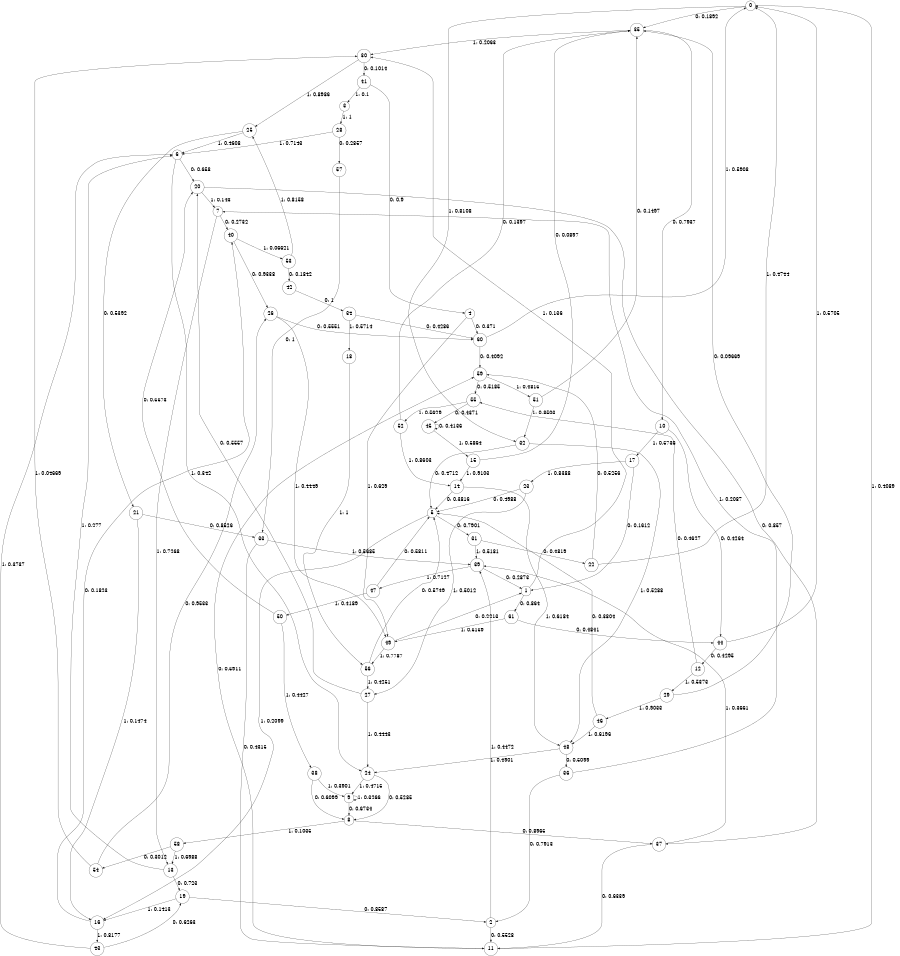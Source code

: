digraph "ch11randomL9" {
size = "6,8.5";
ratio = "fill";
node [shape = circle];
node [fontsize = 24];
edge [fontsize = 24];
0 -> 35 [label = "0: 0.1892   "];
0 -> 32 [label = "1: 0.8108   "];
1 -> 61 [label = "0: 0.864    "];
1 -> 30 [label = "1: 0.136    "];
2 -> 11 [label = "0: 0.5528   "];
2 -> 39 [label = "1: 0.4472   "];
3 -> 28 [label = "1: 1        "];
4 -> 60 [label = "0: 0.371    "];
4 -> 49 [label = "1: 0.629    "];
5 -> 31 [label = "0: 0.7901   "];
5 -> 16 [label = "1: 0.2099   "];
6 -> 20 [label = "0: 0.658    "];
6 -> 24 [label = "1: 0.342    "];
7 -> 40 [label = "0: 0.2732   "];
7 -> 13 [label = "1: 0.7268   "];
8 -> 37 [label = "0: 0.8965   "];
8 -> 58 [label = "1: 0.1035   "];
9 -> 8 [label = "0: 0.6734   "];
9 -> 9 [label = "1: 0.3266   "];
10 -> 44 [label = "0: 0.4264   "];
10 -> 17 [label = "1: 0.5736   "];
11 -> 59 [label = "0: 0.5911   "];
11 -> 0 [label = "1: 0.4089   "];
12 -> 55 [label = "0: 0.4627   "];
12 -> 29 [label = "1: 0.5373   "];
13 -> 19 [label = "0: 0.723    "];
13 -> 6 [label = "1: 0.277    "];
14 -> 5 [label = "0: 0.3816   "];
14 -> 48 [label = "1: 0.6184   "];
15 -> 35 [label = "0: 0.0897   "];
15 -> 14 [label = "1: 0.9103   "];
16 -> 40 [label = "0: 0.1823   "];
16 -> 43 [label = "1: 0.8177   "];
17 -> 1 [label = "0: 0.1612   "];
17 -> 23 [label = "1: 0.8388   "];
18 -> 56 [label = "1: 1        "];
19 -> 2 [label = "0: 0.8587   "];
19 -> 16 [label = "1: 0.1413   "];
20 -> 37 [label = "0: 0.857    "];
20 -> 7 [label = "1: 0.143    "];
21 -> 33 [label = "0: 0.8526   "];
21 -> 16 [label = "1: 0.1474   "];
22 -> 59 [label = "0: 0.5256   "];
22 -> 0 [label = "1: 0.4744   "];
23 -> 5 [label = "0: 0.4988   "];
23 -> 27 [label = "1: 0.5012   "];
24 -> 8 [label = "0: 0.5285   "];
24 -> 9 [label = "1: 0.4715   "];
25 -> 21 [label = "0: 0.5392   "];
25 -> 6 [label = "1: 0.4608   "];
26 -> 60 [label = "0: 0.5551   "];
26 -> 49 [label = "1: 0.4449   "];
27 -> 20 [label = "0: 0.5557   "];
27 -> 24 [label = "1: 0.4443   "];
28 -> 57 [label = "0: 0.2857   "];
28 -> 6 [label = "1: 0.7143   "];
29 -> 35 [label = "0: 0.09669  "];
29 -> 46 [label = "1: 0.9033   "];
30 -> 41 [label = "0: 0.1014   "];
30 -> 25 [label = "1: 0.8986   "];
31 -> 22 [label = "0: 0.4819   "];
31 -> 39 [label = "1: 0.5181   "];
32 -> 5 [label = "0: 0.4712   "];
32 -> 48 [label = "1: 0.5288   "];
33 -> 11 [label = "0: 0.4315   "];
33 -> 39 [label = "1: 0.5685   "];
34 -> 60 [label = "0: 0.4286   "];
34 -> 18 [label = "1: 0.5714   "];
35 -> 10 [label = "0: 0.7937   "];
35 -> 30 [label = "1: 0.2063   "];
36 -> 2 [label = "0: 0.7913   "];
36 -> 7 [label = "1: 0.2087   "];
37 -> 11 [label = "0: 0.6339   "];
37 -> 39 [label = "1: 0.3661   "];
38 -> 8 [label = "0: 0.6099   "];
38 -> 9 [label = "1: 0.3901   "];
39 -> 1 [label = "0: 0.2873   "];
39 -> 47 [label = "1: 0.7127   "];
40 -> 26 [label = "0: 0.9338   "];
40 -> 53 [label = "1: 0.06621  "];
41 -> 4 [label = "0: 0.9      "];
41 -> 3 [label = "1: 0.1      "];
42 -> 34 [label = "0: 1        "];
43 -> 19 [label = "0: 0.6263   "];
43 -> 6 [label = "1: 0.3737   "];
44 -> 12 [label = "0: 0.4295   "];
44 -> 0 [label = "1: 0.5705   "];
45 -> 45 [label = "0: 0.4136   "];
45 -> 15 [label = "1: 0.5864   "];
46 -> 5 [label = "0: 0.3804   "];
46 -> 48 [label = "1: 0.6196   "];
47 -> 5 [label = "0: 0.5811   "];
47 -> 50 [label = "1: 0.4189   "];
48 -> 36 [label = "0: 0.5099   "];
48 -> 24 [label = "1: 0.4901   "];
49 -> 1 [label = "0: 0.2213   "];
49 -> 56 [label = "1: 0.7787   "];
50 -> 20 [label = "0: 0.5573   "];
50 -> 38 [label = "1: 0.4427   "];
51 -> 35 [label = "0: 0.1497   "];
51 -> 32 [label = "1: 0.8503   "];
52 -> 35 [label = "0: 0.1397   "];
52 -> 14 [label = "1: 0.8603   "];
53 -> 42 [label = "0: 0.1842   "];
53 -> 25 [label = "1: 0.8158   "];
54 -> 26 [label = "0: 0.9533   "];
54 -> 30 [label = "1: 0.04669  "];
55 -> 45 [label = "0: 0.4371   "];
55 -> 52 [label = "1: 0.5629   "];
56 -> 5 [label = "0: 0.5749   "];
56 -> 27 [label = "1: 0.4251   "];
57 -> 33 [label = "0: 1        "];
58 -> 54 [label = "0: 0.3012   "];
58 -> 13 [label = "1: 0.6988   "];
59 -> 55 [label = "0: 0.5185   "];
59 -> 51 [label = "1: 0.4815   "];
60 -> 59 [label = "0: 0.4092   "];
60 -> 0 [label = "1: 0.5908   "];
61 -> 44 [label = "0: 0.4841   "];
61 -> 49 [label = "1: 0.5159   "];
}